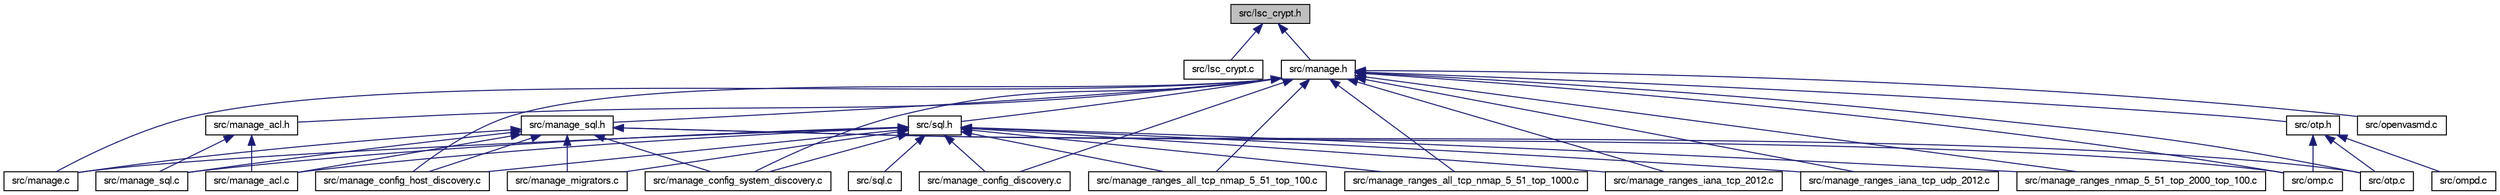 digraph G
{
  bgcolor="transparent";
  edge [fontname="FreeSans",fontsize="10",labelfontname="FreeSans",labelfontsize="10"];
  node [fontname="FreeSans",fontsize="10",shape=record];
  Node1 [label="src/lsc_crypt.h",height=0.2,width=0.4,color="black", fillcolor="grey75", style="filled" fontcolor="black"];
  Node1 -> Node2 [dir=back,color="midnightblue",fontsize="10",style="solid",fontname="FreeSans"];
  Node2 [label="src/lsc_crypt.c",height=0.2,width=0.4,color="black",URL="$lsc__crypt_8c.html"];
  Node1 -> Node3 [dir=back,color="midnightblue",fontsize="10",style="solid",fontname="FreeSans"];
  Node3 [label="src/manage.h",height=0.2,width=0.4,color="black",URL="$manage_8h.html"];
  Node3 -> Node4 [dir=back,color="midnightblue",fontsize="10",style="solid",fontname="FreeSans"];
  Node4 [label="src/manage.c",height=0.2,width=0.4,color="black",URL="$manage_8c.html",tooltip="The OpenVAS Manager management library."];
  Node3 -> Node5 [dir=back,color="midnightblue",fontsize="10",style="solid",fontname="FreeSans"];
  Node5 [label="src/manage_acl.h",height=0.2,width=0.4,color="black",URL="$manage__acl_8h.html"];
  Node5 -> Node6 [dir=back,color="midnightblue",fontsize="10",style="solid",fontname="FreeSans"];
  Node6 [label="src/manage_acl.c",height=0.2,width=0.4,color="black",URL="$manage__acl_8c.html",tooltip="The OpenVAS Manager management library (Access Control Layer)."];
  Node5 -> Node7 [dir=back,color="midnightblue",fontsize="10",style="solid",fontname="FreeSans"];
  Node7 [label="src/manage_sql.c",height=0.2,width=0.4,color="black",URL="$manage__sql_8c.html",tooltip="The OpenVAS Manager management library (SQLite implementation)."];
  Node3 -> Node8 [dir=back,color="midnightblue",fontsize="10",style="solid",fontname="FreeSans"];
  Node8 [label="src/manage_config_discovery.c",height=0.2,width=0.4,color="black",URL="$manage__config__discovery_8c.html"];
  Node3 -> Node9 [dir=back,color="midnightblue",fontsize="10",style="solid",fontname="FreeSans"];
  Node9 [label="src/manage_config_host_discovery.c",height=0.2,width=0.4,color="black",URL="$manage__config__host__discovery_8c.html"];
  Node3 -> Node10 [dir=back,color="midnightblue",fontsize="10",style="solid",fontname="FreeSans"];
  Node10 [label="src/manage_config_system_discovery.c",height=0.2,width=0.4,color="black",URL="$manage__config__system__discovery_8c.html"];
  Node3 -> Node11 [dir=back,color="midnightblue",fontsize="10",style="solid",fontname="FreeSans"];
  Node11 [label="src/manage_ranges_all_tcp_nmap_5_51_top_100.c",height=0.2,width=0.4,color="black",URL="$manage__ranges__all__tcp__nmap__5__51__top__100_8c.html"];
  Node3 -> Node12 [dir=back,color="midnightblue",fontsize="10",style="solid",fontname="FreeSans"];
  Node12 [label="src/manage_ranges_all_tcp_nmap_5_51_top_1000.c",height=0.2,width=0.4,color="black",URL="$manage__ranges__all__tcp__nmap__5__51__top__1000_8c.html"];
  Node3 -> Node13 [dir=back,color="midnightblue",fontsize="10",style="solid",fontname="FreeSans"];
  Node13 [label="src/manage_ranges_iana_tcp_2012.c",height=0.2,width=0.4,color="black",URL="$manage__ranges__iana__tcp__2012_8c.html"];
  Node3 -> Node14 [dir=back,color="midnightblue",fontsize="10",style="solid",fontname="FreeSans"];
  Node14 [label="src/manage_ranges_iana_tcp_udp_2012.c",height=0.2,width=0.4,color="black",URL="$manage__ranges__iana__tcp__udp__2012_8c.html"];
  Node3 -> Node15 [dir=back,color="midnightblue",fontsize="10",style="solid",fontname="FreeSans"];
  Node15 [label="src/manage_ranges_nmap_5_51_top_2000_top_100.c",height=0.2,width=0.4,color="black",URL="$manage__ranges__nmap__5__51__top__2000__top__100_8c.html"];
  Node3 -> Node16 [dir=back,color="midnightblue",fontsize="10",style="solid",fontname="FreeSans"];
  Node16 [label="src/manage_sql.h",height=0.2,width=0.4,color="black",URL="$manage__sql_8h.html"];
  Node16 -> Node4 [dir=back,color="midnightblue",fontsize="10",style="solid",fontname="FreeSans"];
  Node16 -> Node6 [dir=back,color="midnightblue",fontsize="10",style="solid",fontname="FreeSans"];
  Node16 -> Node9 [dir=back,color="midnightblue",fontsize="10",style="solid",fontname="FreeSans"];
  Node16 -> Node10 [dir=back,color="midnightblue",fontsize="10",style="solid",fontname="FreeSans"];
  Node16 -> Node17 [dir=back,color="midnightblue",fontsize="10",style="solid",fontname="FreeSans"];
  Node17 [label="src/manage_migrators.c",height=0.2,width=0.4,color="black",URL="$manage__migrators_8c.html",tooltip="The OpenVAS Manager DB Migrators file."];
  Node16 -> Node7 [dir=back,color="midnightblue",fontsize="10",style="solid",fontname="FreeSans"];
  Node16 -> Node18 [dir=back,color="midnightblue",fontsize="10",style="solid",fontname="FreeSans"];
  Node18 [label="src/omp.c",height=0.2,width=0.4,color="black",URL="$omp_8c.html",tooltip="The OpenVAS Manager OMP library."];
  Node16 -> Node19 [dir=back,color="midnightblue",fontsize="10",style="solid",fontname="FreeSans"];
  Node19 [label="src/otp.c",height=0.2,width=0.4,color="black",URL="$otp_8c.html",tooltip="The OpenVAS Manager OTP library."];
  Node3 -> Node18 [dir=back,color="midnightblue",fontsize="10",style="solid",fontname="FreeSans"];
  Node3 -> Node20 [dir=back,color="midnightblue",fontsize="10",style="solid",fontname="FreeSans"];
  Node20 [label="src/openvasmd.c",height=0.2,width=0.4,color="black",URL="$openvasmd_8c.html",tooltip="The OpenVAS Manager daemon."];
  Node3 -> Node19 [dir=back,color="midnightblue",fontsize="10",style="solid",fontname="FreeSans"];
  Node3 -> Node21 [dir=back,color="midnightblue",fontsize="10",style="solid",fontname="FreeSans"];
  Node21 [label="src/otp.h",height=0.2,width=0.4,color="black",URL="$otp_8h.html"];
  Node21 -> Node18 [dir=back,color="midnightblue",fontsize="10",style="solid",fontname="FreeSans"];
  Node21 -> Node22 [dir=back,color="midnightblue",fontsize="10",style="solid",fontname="FreeSans"];
  Node22 [label="src/ompd.c",height=0.2,width=0.4,color="black",URL="$ompd_8c.html",tooltip="The OpenVAS Manager OMP daemon."];
  Node21 -> Node19 [dir=back,color="midnightblue",fontsize="10",style="solid",fontname="FreeSans"];
  Node3 -> Node23 [dir=back,color="midnightblue",fontsize="10",style="solid",fontname="FreeSans"];
  Node23 [label="src/sql.h",height=0.2,width=0.4,color="black",URL="$sql_8h.html"];
  Node23 -> Node4 [dir=back,color="midnightblue",fontsize="10",style="solid",fontname="FreeSans"];
  Node23 -> Node6 [dir=back,color="midnightblue",fontsize="10",style="solid",fontname="FreeSans"];
  Node23 -> Node8 [dir=back,color="midnightblue",fontsize="10",style="solid",fontname="FreeSans"];
  Node23 -> Node9 [dir=back,color="midnightblue",fontsize="10",style="solid",fontname="FreeSans"];
  Node23 -> Node10 [dir=back,color="midnightblue",fontsize="10",style="solid",fontname="FreeSans"];
  Node23 -> Node17 [dir=back,color="midnightblue",fontsize="10",style="solid",fontname="FreeSans"];
  Node23 -> Node11 [dir=back,color="midnightblue",fontsize="10",style="solid",fontname="FreeSans"];
  Node23 -> Node12 [dir=back,color="midnightblue",fontsize="10",style="solid",fontname="FreeSans"];
  Node23 -> Node13 [dir=back,color="midnightblue",fontsize="10",style="solid",fontname="FreeSans"];
  Node23 -> Node14 [dir=back,color="midnightblue",fontsize="10",style="solid",fontname="FreeSans"];
  Node23 -> Node15 [dir=back,color="midnightblue",fontsize="10",style="solid",fontname="FreeSans"];
  Node23 -> Node7 [dir=back,color="midnightblue",fontsize="10",style="solid",fontname="FreeSans"];
  Node23 -> Node24 [dir=back,color="midnightblue",fontsize="10",style="solid",fontname="FreeSans"];
  Node24 [label="src/sql.c",height=0.2,width=0.4,color="black",URL="$sql_8c.html"];
}
